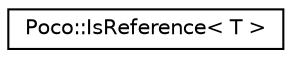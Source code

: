 digraph "Graphical Class Hierarchy"
{
 // LATEX_PDF_SIZE
  edge [fontname="Helvetica",fontsize="10",labelfontname="Helvetica",labelfontsize="10"];
  node [fontname="Helvetica",fontsize="10",shape=record];
  rankdir="LR";
  Node0 [label="Poco::IsReference\< T \>",height=0.2,width=0.4,color="black", fillcolor="white", style="filled",URL="$structPoco_1_1IsReference.html",tooltip="Use this struct to determine if a template type is a reference."];
}
